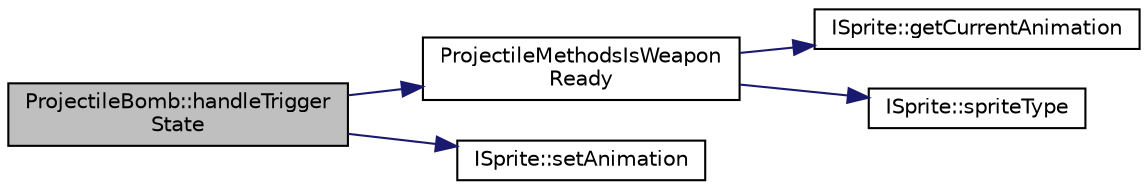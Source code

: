 digraph "ProjectileBomb::handleTriggerState"
{
 // LATEX_PDF_SIZE
  edge [fontname="Helvetica",fontsize="10",labelfontname="Helvetica",labelfontsize="10"];
  node [fontname="Helvetica",fontsize="10",shape=record];
  rankdir="LR";
  Node1 [label="ProjectileBomb::handleTrigger\lState",height=0.2,width=0.4,color="black", fillcolor="grey75", style="filled", fontcolor="black",tooltip=" "];
  Node1 -> Node2 [color="midnightblue",fontsize="10",style="solid",fontname="Helvetica"];
  Node2 [label="ProjectileMethodsIsWeapon\lReady",height=0.2,width=0.4,color="black", fillcolor="white", style="filled",URL="$_projectile_methods_8cpp.html#af9076332aa4585978395bb7fede00d20",tooltip=" "];
  Node2 -> Node3 [color="midnightblue",fontsize="10",style="solid",fontname="Helvetica"];
  Node3 [label="ISprite::getCurrentAnimation",height=0.2,width=0.4,color="black", fillcolor="white", style="filled",URL="$class_i_sprite.html#a6e1e6556de6db54749ad3926c0c1720b",tooltip=" "];
  Node2 -> Node4 [color="midnightblue",fontsize="10",style="solid",fontname="Helvetica"];
  Node4 [label="ISprite::spriteType",height=0.2,width=0.4,color="black", fillcolor="white", style="filled",URL="$class_i_sprite.html#a950ef030265205693eb1bf64d716de9a",tooltip=" "];
  Node1 -> Node5 [color="midnightblue",fontsize="10",style="solid",fontname="Helvetica"];
  Node5 [label="ISprite::setAnimation",height=0.2,width=0.4,color="black", fillcolor="white", style="filled",URL="$class_i_sprite.html#ac3c80c8b172445a5009ce33859878989",tooltip=" "];
}

